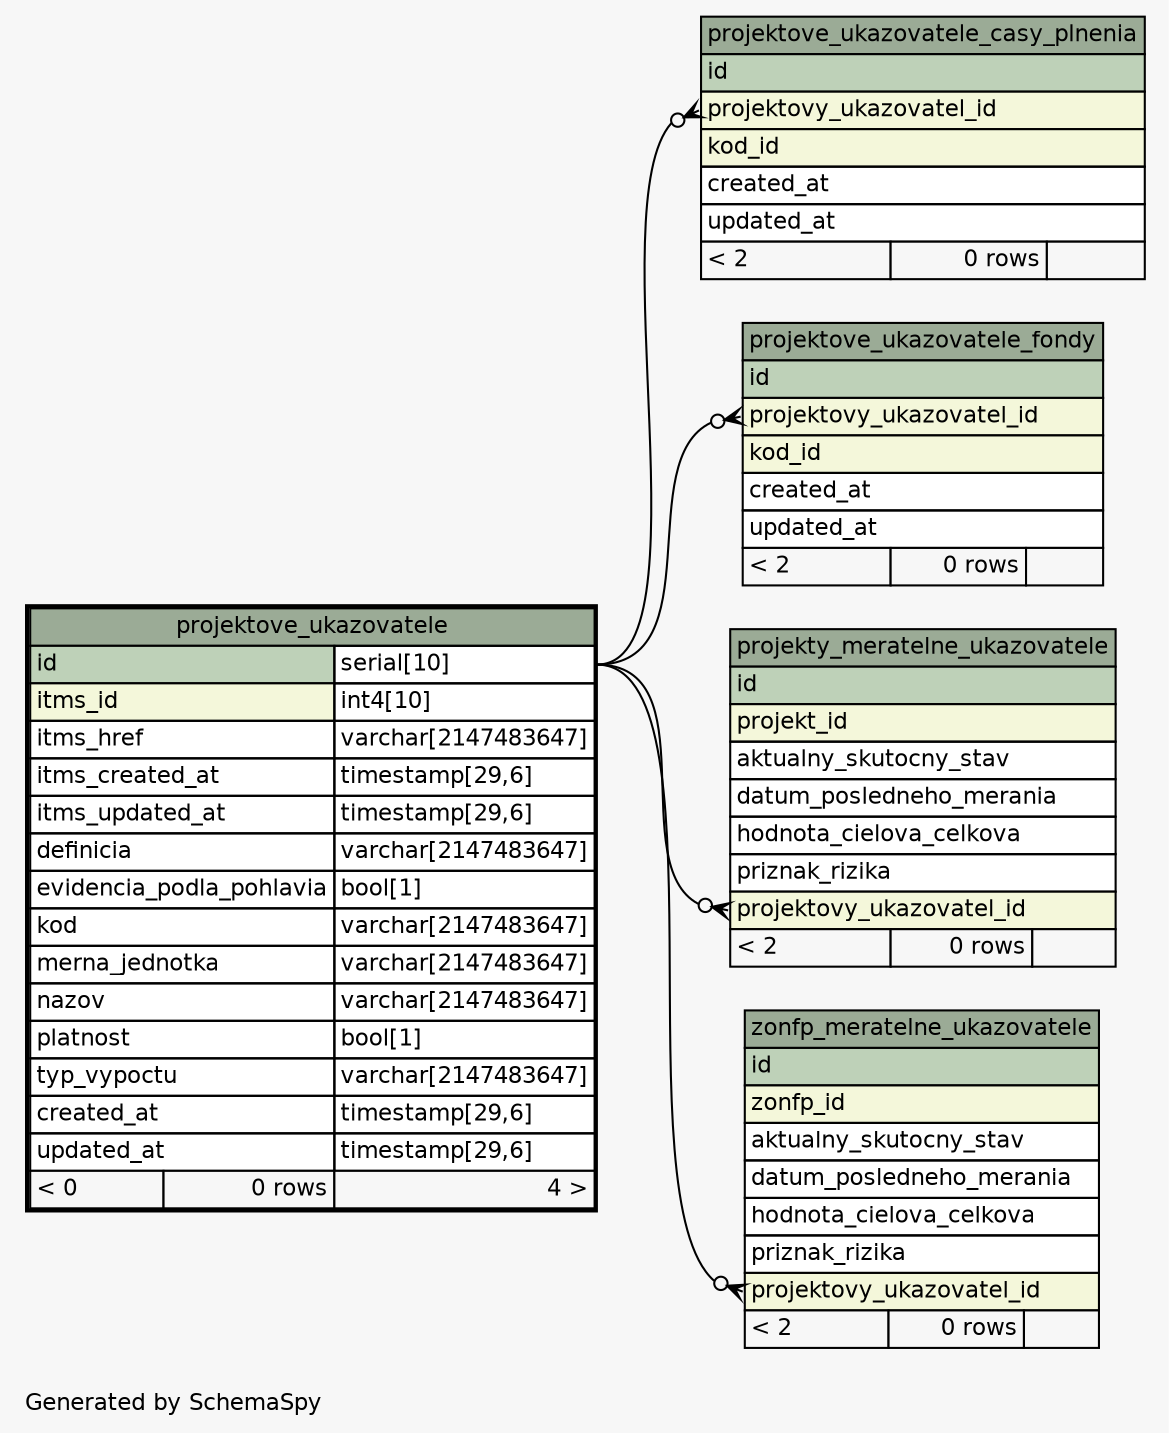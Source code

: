 // dot 2.38.0 on Linux 4.10.0-38-generic
// SchemaSpy rev 590
digraph "oneDegreeRelationshipsDiagram" {
  graph [
    rankdir="RL"
    bgcolor="#f7f7f7"
    label="\nGenerated by SchemaSpy"
    labeljust="l"
    nodesep="0.18"
    ranksep="0.46"
    fontname="Helvetica"
    fontsize="11"
  ];
  node [
    fontname="Helvetica"
    fontsize="11"
    shape="plaintext"
  ];
  edge [
    arrowsize="0.8"
  ];
  "projektove_ukazovatele_casy_plnenia":"projektovy_ukazovatel_id":w -> "projektove_ukazovatele":"id.type":e [arrowhead=none dir=back arrowtail=crowodot];
  "projektove_ukazovatele_fondy":"projektovy_ukazovatel_id":w -> "projektove_ukazovatele":"id.type":e [arrowhead=none dir=back arrowtail=crowodot];
  "projekty_meratelne_ukazovatele":"projektovy_ukazovatel_id":w -> "projektove_ukazovatele":"id.type":e [arrowhead=none dir=back arrowtail=crowodot];
  "zonfp_meratelne_ukazovatele":"projektovy_ukazovatel_id":w -> "projektove_ukazovatele":"id.type":e [arrowhead=none dir=back arrowtail=crowodot];
  "projektove_ukazovatele" [
    label=<
    <TABLE BORDER="2" CELLBORDER="1" CELLSPACING="0" BGCOLOR="#ffffff">
      <TR><TD COLSPAN="3" BGCOLOR="#9bab96" ALIGN="CENTER">projektove_ukazovatele</TD></TR>
      <TR><TD PORT="id" COLSPAN="2" BGCOLOR="#bed1b8" ALIGN="LEFT">id</TD><TD PORT="id.type" ALIGN="LEFT">serial[10]</TD></TR>
      <TR><TD PORT="itms_id" COLSPAN="2" BGCOLOR="#f4f7da" ALIGN="LEFT">itms_id</TD><TD PORT="itms_id.type" ALIGN="LEFT">int4[10]</TD></TR>
      <TR><TD PORT="itms_href" COLSPAN="2" ALIGN="LEFT">itms_href</TD><TD PORT="itms_href.type" ALIGN="LEFT">varchar[2147483647]</TD></TR>
      <TR><TD PORT="itms_created_at" COLSPAN="2" ALIGN="LEFT">itms_created_at</TD><TD PORT="itms_created_at.type" ALIGN="LEFT">timestamp[29,6]</TD></TR>
      <TR><TD PORT="itms_updated_at" COLSPAN="2" ALIGN="LEFT">itms_updated_at</TD><TD PORT="itms_updated_at.type" ALIGN="LEFT">timestamp[29,6]</TD></TR>
      <TR><TD PORT="definicia" COLSPAN="2" ALIGN="LEFT">definicia</TD><TD PORT="definicia.type" ALIGN="LEFT">varchar[2147483647]</TD></TR>
      <TR><TD PORT="evidencia_podla_pohlavia" COLSPAN="2" ALIGN="LEFT">evidencia_podla_pohlavia</TD><TD PORT="evidencia_podla_pohlavia.type" ALIGN="LEFT">bool[1]</TD></TR>
      <TR><TD PORT="kod" COLSPAN="2" ALIGN="LEFT">kod</TD><TD PORT="kod.type" ALIGN="LEFT">varchar[2147483647]</TD></TR>
      <TR><TD PORT="merna_jednotka" COLSPAN="2" ALIGN="LEFT">merna_jednotka</TD><TD PORT="merna_jednotka.type" ALIGN="LEFT">varchar[2147483647]</TD></TR>
      <TR><TD PORT="nazov" COLSPAN="2" ALIGN="LEFT">nazov</TD><TD PORT="nazov.type" ALIGN="LEFT">varchar[2147483647]</TD></TR>
      <TR><TD PORT="platnost" COLSPAN="2" ALIGN="LEFT">platnost</TD><TD PORT="platnost.type" ALIGN="LEFT">bool[1]</TD></TR>
      <TR><TD PORT="typ_vypoctu" COLSPAN="2" ALIGN="LEFT">typ_vypoctu</TD><TD PORT="typ_vypoctu.type" ALIGN="LEFT">varchar[2147483647]</TD></TR>
      <TR><TD PORT="created_at" COLSPAN="2" ALIGN="LEFT">created_at</TD><TD PORT="created_at.type" ALIGN="LEFT">timestamp[29,6]</TD></TR>
      <TR><TD PORT="updated_at" COLSPAN="2" ALIGN="LEFT">updated_at</TD><TD PORT="updated_at.type" ALIGN="LEFT">timestamp[29,6]</TD></TR>
      <TR><TD ALIGN="LEFT" BGCOLOR="#f7f7f7">&lt; 0</TD><TD ALIGN="RIGHT" BGCOLOR="#f7f7f7">0 rows</TD><TD ALIGN="RIGHT" BGCOLOR="#f7f7f7">4 &gt;</TD></TR>
    </TABLE>>
    URL="projektove_ukazovatele.html"
    tooltip="projektove_ukazovatele"
  ];
  "projektove_ukazovatele_casy_plnenia" [
    label=<
    <TABLE BORDER="0" CELLBORDER="1" CELLSPACING="0" BGCOLOR="#ffffff">
      <TR><TD COLSPAN="3" BGCOLOR="#9bab96" ALIGN="CENTER">projektove_ukazovatele_casy_plnenia</TD></TR>
      <TR><TD PORT="id" COLSPAN="3" BGCOLOR="#bed1b8" ALIGN="LEFT">id</TD></TR>
      <TR><TD PORT="projektovy_ukazovatel_id" COLSPAN="3" BGCOLOR="#f4f7da" ALIGN="LEFT">projektovy_ukazovatel_id</TD></TR>
      <TR><TD PORT="kod_id" COLSPAN="3" BGCOLOR="#f4f7da" ALIGN="LEFT">kod_id</TD></TR>
      <TR><TD PORT="created_at" COLSPAN="3" ALIGN="LEFT">created_at</TD></TR>
      <TR><TD PORT="updated_at" COLSPAN="3" ALIGN="LEFT">updated_at</TD></TR>
      <TR><TD ALIGN="LEFT" BGCOLOR="#f7f7f7">&lt; 2</TD><TD ALIGN="RIGHT" BGCOLOR="#f7f7f7">0 rows</TD><TD ALIGN="RIGHT" BGCOLOR="#f7f7f7">  </TD></TR>
    </TABLE>>
    URL="projektove_ukazovatele_casy_plnenia.html"
    tooltip="projektove_ukazovatele_casy_plnenia"
  ];
  "projektove_ukazovatele_fondy" [
    label=<
    <TABLE BORDER="0" CELLBORDER="1" CELLSPACING="0" BGCOLOR="#ffffff">
      <TR><TD COLSPAN="3" BGCOLOR="#9bab96" ALIGN="CENTER">projektove_ukazovatele_fondy</TD></TR>
      <TR><TD PORT="id" COLSPAN="3" BGCOLOR="#bed1b8" ALIGN="LEFT">id</TD></TR>
      <TR><TD PORT="projektovy_ukazovatel_id" COLSPAN="3" BGCOLOR="#f4f7da" ALIGN="LEFT">projektovy_ukazovatel_id</TD></TR>
      <TR><TD PORT="kod_id" COLSPAN="3" BGCOLOR="#f4f7da" ALIGN="LEFT">kod_id</TD></TR>
      <TR><TD PORT="created_at" COLSPAN="3" ALIGN="LEFT">created_at</TD></TR>
      <TR><TD PORT="updated_at" COLSPAN="3" ALIGN="LEFT">updated_at</TD></TR>
      <TR><TD ALIGN="LEFT" BGCOLOR="#f7f7f7">&lt; 2</TD><TD ALIGN="RIGHT" BGCOLOR="#f7f7f7">0 rows</TD><TD ALIGN="RIGHT" BGCOLOR="#f7f7f7">  </TD></TR>
    </TABLE>>
    URL="projektove_ukazovatele_fondy.html"
    tooltip="projektove_ukazovatele_fondy"
  ];
  "projekty_meratelne_ukazovatele" [
    label=<
    <TABLE BORDER="0" CELLBORDER="1" CELLSPACING="0" BGCOLOR="#ffffff">
      <TR><TD COLSPAN="3" BGCOLOR="#9bab96" ALIGN="CENTER">projekty_meratelne_ukazovatele</TD></TR>
      <TR><TD PORT="id" COLSPAN="3" BGCOLOR="#bed1b8" ALIGN="LEFT">id</TD></TR>
      <TR><TD PORT="projekt_id" COLSPAN="3" BGCOLOR="#f4f7da" ALIGN="LEFT">projekt_id</TD></TR>
      <TR><TD PORT="aktualny_skutocny_stav" COLSPAN="3" ALIGN="LEFT">aktualny_skutocny_stav</TD></TR>
      <TR><TD PORT="datum_posledneho_merania" COLSPAN="3" ALIGN="LEFT">datum_posledneho_merania</TD></TR>
      <TR><TD PORT="hodnota_cielova_celkova" COLSPAN="3" ALIGN="LEFT">hodnota_cielova_celkova</TD></TR>
      <TR><TD PORT="priznak_rizika" COLSPAN="3" ALIGN="LEFT">priznak_rizika</TD></TR>
      <TR><TD PORT="projektovy_ukazovatel_id" COLSPAN="3" BGCOLOR="#f4f7da" ALIGN="LEFT">projektovy_ukazovatel_id</TD></TR>
      <TR><TD ALIGN="LEFT" BGCOLOR="#f7f7f7">&lt; 2</TD><TD ALIGN="RIGHT" BGCOLOR="#f7f7f7">0 rows</TD><TD ALIGN="RIGHT" BGCOLOR="#f7f7f7">  </TD></TR>
    </TABLE>>
    URL="projekty_meratelne_ukazovatele.html"
    tooltip="projekty_meratelne_ukazovatele"
  ];
  "zonfp_meratelne_ukazovatele" [
    label=<
    <TABLE BORDER="0" CELLBORDER="1" CELLSPACING="0" BGCOLOR="#ffffff">
      <TR><TD COLSPAN="3" BGCOLOR="#9bab96" ALIGN="CENTER">zonfp_meratelne_ukazovatele</TD></TR>
      <TR><TD PORT="id" COLSPAN="3" BGCOLOR="#bed1b8" ALIGN="LEFT">id</TD></TR>
      <TR><TD PORT="zonfp_id" COLSPAN="3" BGCOLOR="#f4f7da" ALIGN="LEFT">zonfp_id</TD></TR>
      <TR><TD PORT="aktualny_skutocny_stav" COLSPAN="3" ALIGN="LEFT">aktualny_skutocny_stav</TD></TR>
      <TR><TD PORT="datum_posledneho_merania" COLSPAN="3" ALIGN="LEFT">datum_posledneho_merania</TD></TR>
      <TR><TD PORT="hodnota_cielova_celkova" COLSPAN="3" ALIGN="LEFT">hodnota_cielova_celkova</TD></TR>
      <TR><TD PORT="priznak_rizika" COLSPAN="3" ALIGN="LEFT">priznak_rizika</TD></TR>
      <TR><TD PORT="projektovy_ukazovatel_id" COLSPAN="3" BGCOLOR="#f4f7da" ALIGN="LEFT">projektovy_ukazovatel_id</TD></TR>
      <TR><TD ALIGN="LEFT" BGCOLOR="#f7f7f7">&lt; 2</TD><TD ALIGN="RIGHT" BGCOLOR="#f7f7f7">0 rows</TD><TD ALIGN="RIGHT" BGCOLOR="#f7f7f7">  </TD></TR>
    </TABLE>>
    URL="zonfp_meratelne_ukazovatele.html"
    tooltip="zonfp_meratelne_ukazovatele"
  ];
}

